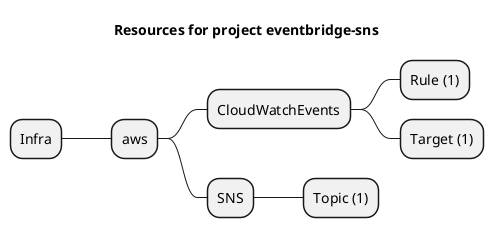@startmindmap
title Resources for project eventbridge-sns
skinparam monochrome true
+ Infra
++ aws
+++ CloudWatchEvents
++++ Rule (1)
++++ Target (1)
+++ SNS
++++ Topic (1)
@endmindmap